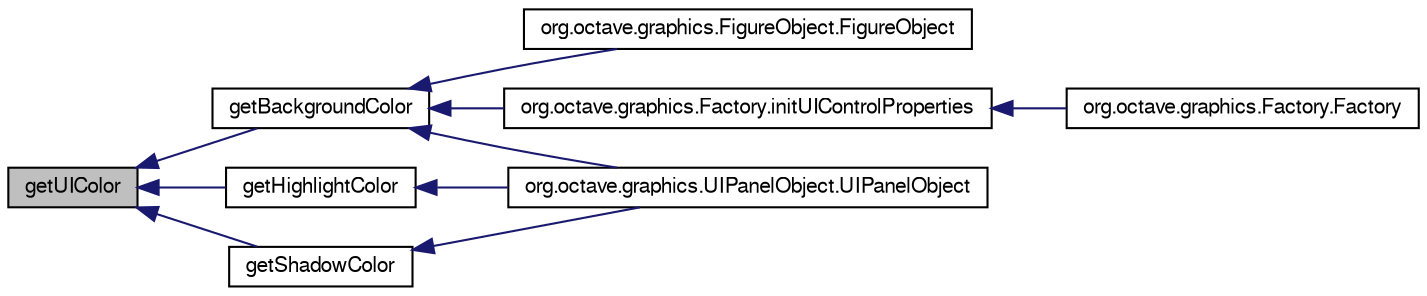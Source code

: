 digraph G
{
  edge [fontname="FreeSans",fontsize="10",labelfontname="FreeSans",labelfontsize="10"];
  node [fontname="FreeSans",fontsize="10",shape=record];
  rankdir="LR";
  Node1 [label="getUIColor",height=0.2,width=0.4,color="black", fillcolor="grey75", style="filled" fontcolor="black"];
  Node1 -> Node2 [dir="back",color="midnightblue",fontsize="10",style="solid",fontname="FreeSans"];
  Node2 [label="getBackgroundColor",height=0.2,width=0.4,color="black", fillcolor="white", style="filled",URL="$classorg_1_1octave_1_1graphics_1_1_utils.html#ab1bb2a02c24a116abd4c1d820dadd039"];
  Node2 -> Node3 [dir="back",color="midnightblue",fontsize="10",style="solid",fontname="FreeSans"];
  Node3 [label="org.octave.graphics.FigureObject.FigureObject",height=0.2,width=0.4,color="black", fillcolor="white", style="filled",URL="$classorg_1_1octave_1_1graphics_1_1_figure_object.html#a5573860cef1df0d5df679f47b1a8cbc5"];
  Node2 -> Node4 [dir="back",color="midnightblue",fontsize="10",style="solid",fontname="FreeSans"];
  Node4 [label="org.octave.graphics.Factory.initUIControlProperties",height=0.2,width=0.4,color="black", fillcolor="white", style="filled",URL="$classorg_1_1octave_1_1graphics_1_1_factory.html#aa0eeede2d86ba78967f92c6344d6bc2f"];
  Node4 -> Node5 [dir="back",color="midnightblue",fontsize="10",style="solid",fontname="FreeSans"];
  Node5 [label="org.octave.graphics.Factory.Factory",height=0.2,width=0.4,color="black", fillcolor="white", style="filled",URL="$classorg_1_1octave_1_1graphics_1_1_factory.html#ac2945b13a69ae1ef77b9fa0a0d88d4df"];
  Node2 -> Node6 [dir="back",color="midnightblue",fontsize="10",style="solid",fontname="FreeSans"];
  Node6 [label="org.octave.graphics.UIPanelObject.UIPanelObject",height=0.2,width=0.4,color="black", fillcolor="white", style="filled",URL="$classorg_1_1octave_1_1graphics_1_1_u_i_panel_object.html#a61532cd077fc8e6b204b2eaccb6ac62b"];
  Node1 -> Node7 [dir="back",color="midnightblue",fontsize="10",style="solid",fontname="FreeSans"];
  Node7 [label="getHighlightColor",height=0.2,width=0.4,color="black", fillcolor="white", style="filled",URL="$classorg_1_1octave_1_1graphics_1_1_utils.html#ab3bab680522430f01364793593b70728"];
  Node7 -> Node6 [dir="back",color="midnightblue",fontsize="10",style="solid",fontname="FreeSans"];
  Node1 -> Node8 [dir="back",color="midnightblue",fontsize="10",style="solid",fontname="FreeSans"];
  Node8 [label="getShadowColor",height=0.2,width=0.4,color="black", fillcolor="white", style="filled",URL="$classorg_1_1octave_1_1graphics_1_1_utils.html#ad9120635ac45186d47ca6160aae7e28e"];
  Node8 -> Node6 [dir="back",color="midnightblue",fontsize="10",style="solid",fontname="FreeSans"];
}
